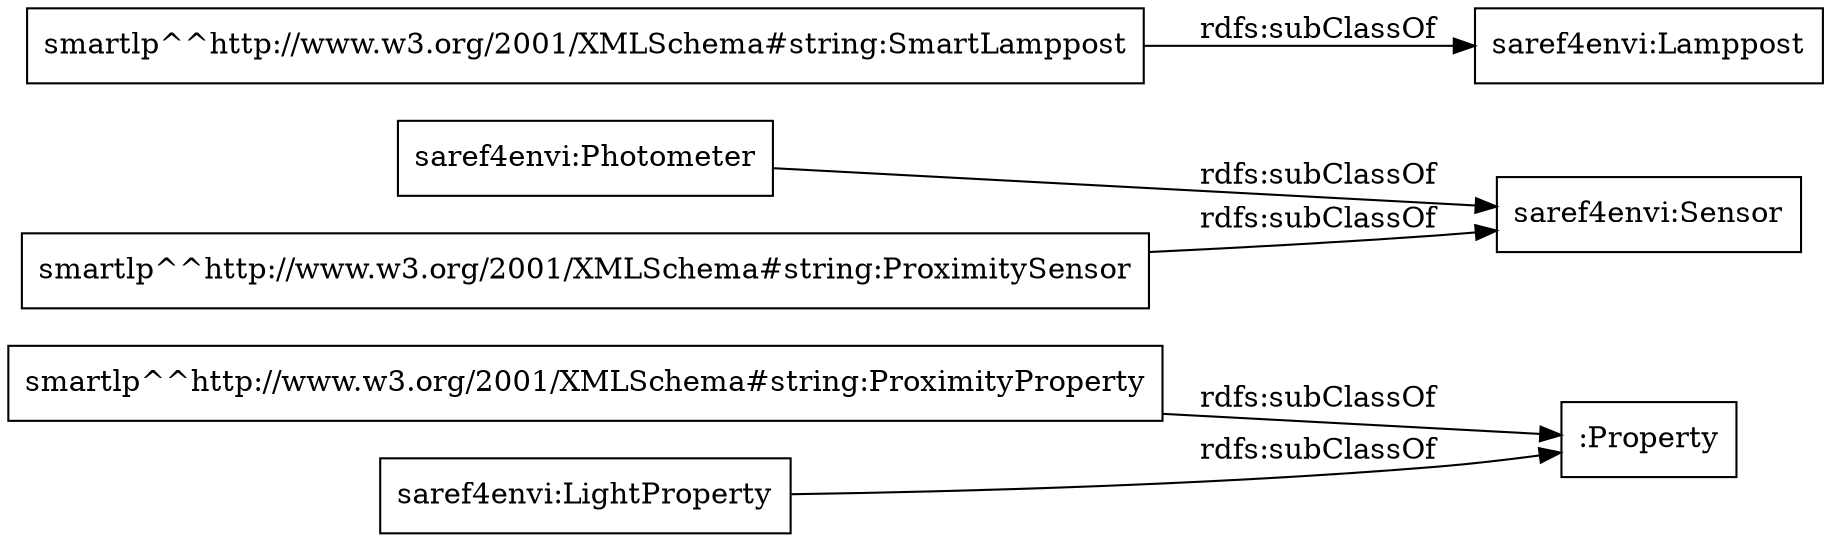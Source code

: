 digraph ar2dtool_diagram { 
rankdir=LR;
size="1000"
node [shape = rectangle, color="black"]; "smartlp^^http://www.w3.org/2001/XMLSchema#string:ProximityProperty" "saref4envi:Photometer" "smartlp^^http://www.w3.org/2001/XMLSchema#string:SmartLamppost" ":Property" "smartlp^^http://www.w3.org/2001/XMLSchema#string:ProximitySensor" "saref4envi:Lamppost" "saref4envi:LightProperty" "saref4envi:Sensor" ; /*classes style*/
	"smartlp^^http://www.w3.org/2001/XMLSchema#string:ProximityProperty" -> ":Property" [ label = "rdfs:subClassOf" ];
	"smartlp^^http://www.w3.org/2001/XMLSchema#string:ProximitySensor" -> "saref4envi:Sensor" [ label = "rdfs:subClassOf" ];
	"smartlp^^http://www.w3.org/2001/XMLSchema#string:SmartLamppost" -> "saref4envi:Lamppost" [ label = "rdfs:subClassOf" ];
	"saref4envi:LightProperty" -> ":Property" [ label = "rdfs:subClassOf" ];
	"saref4envi:Photometer" -> "saref4envi:Sensor" [ label = "rdfs:subClassOf" ];

}
